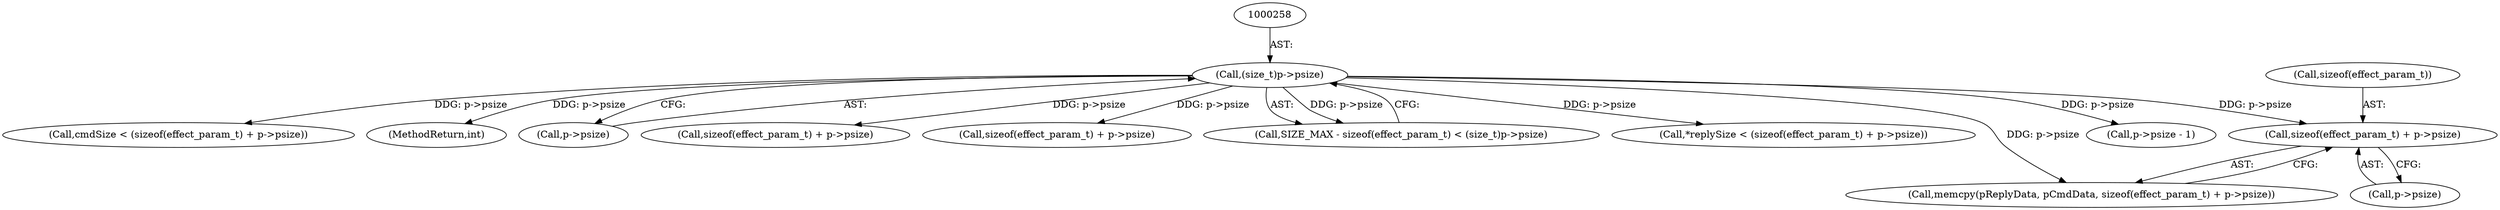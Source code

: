 digraph "0_Android_9e29523b9537983b4c4b205ff868d0b3bca0383b_0@API" {
"1000314" [label="(Call,sizeof(effect_param_t) + p->psize)"];
"1000257" [label="(Call,(size_t)p->psize)"];
"1000317" [label="(Call,p->psize)"];
"1000280" [label="(Call,cmdSize < (sizeof(effect_param_t) + p->psize))"];
"1000688" [label="(MethodReturn,int)"];
"1000259" [label="(Call,p->psize)"];
"1000282" [label="(Call,sizeof(effect_param_t) + p->psize)"];
"1000299" [label="(Call,sizeof(effect_param_t) + p->psize)"];
"1000252" [label="(Call,SIZE_MAX - sizeof(effect_param_t) < (size_t)p->psize)"];
"1000296" [label="(Call,*replySize < (sizeof(effect_param_t) + p->psize))"];
"1000311" [label="(Call,memcpy(pReplyData, pCmdData, sizeof(effect_param_t) + p->psize))"];
"1000331" [label="(Call,p->psize - 1)"];
"1000314" [label="(Call,sizeof(effect_param_t) + p->psize)"];
"1000257" [label="(Call,(size_t)p->psize)"];
"1000315" [label="(Call,sizeof(effect_param_t))"];
"1000314" -> "1000311"  [label="AST: "];
"1000314" -> "1000317"  [label="CFG: "];
"1000315" -> "1000314"  [label="AST: "];
"1000317" -> "1000314"  [label="AST: "];
"1000311" -> "1000314"  [label="CFG: "];
"1000257" -> "1000314"  [label="DDG: p->psize"];
"1000257" -> "1000252"  [label="AST: "];
"1000257" -> "1000259"  [label="CFG: "];
"1000258" -> "1000257"  [label="AST: "];
"1000259" -> "1000257"  [label="AST: "];
"1000252" -> "1000257"  [label="CFG: "];
"1000257" -> "1000688"  [label="DDG: p->psize"];
"1000257" -> "1000252"  [label="DDG: p->psize"];
"1000257" -> "1000280"  [label="DDG: p->psize"];
"1000257" -> "1000282"  [label="DDG: p->psize"];
"1000257" -> "1000296"  [label="DDG: p->psize"];
"1000257" -> "1000299"  [label="DDG: p->psize"];
"1000257" -> "1000311"  [label="DDG: p->psize"];
"1000257" -> "1000331"  [label="DDG: p->psize"];
}
